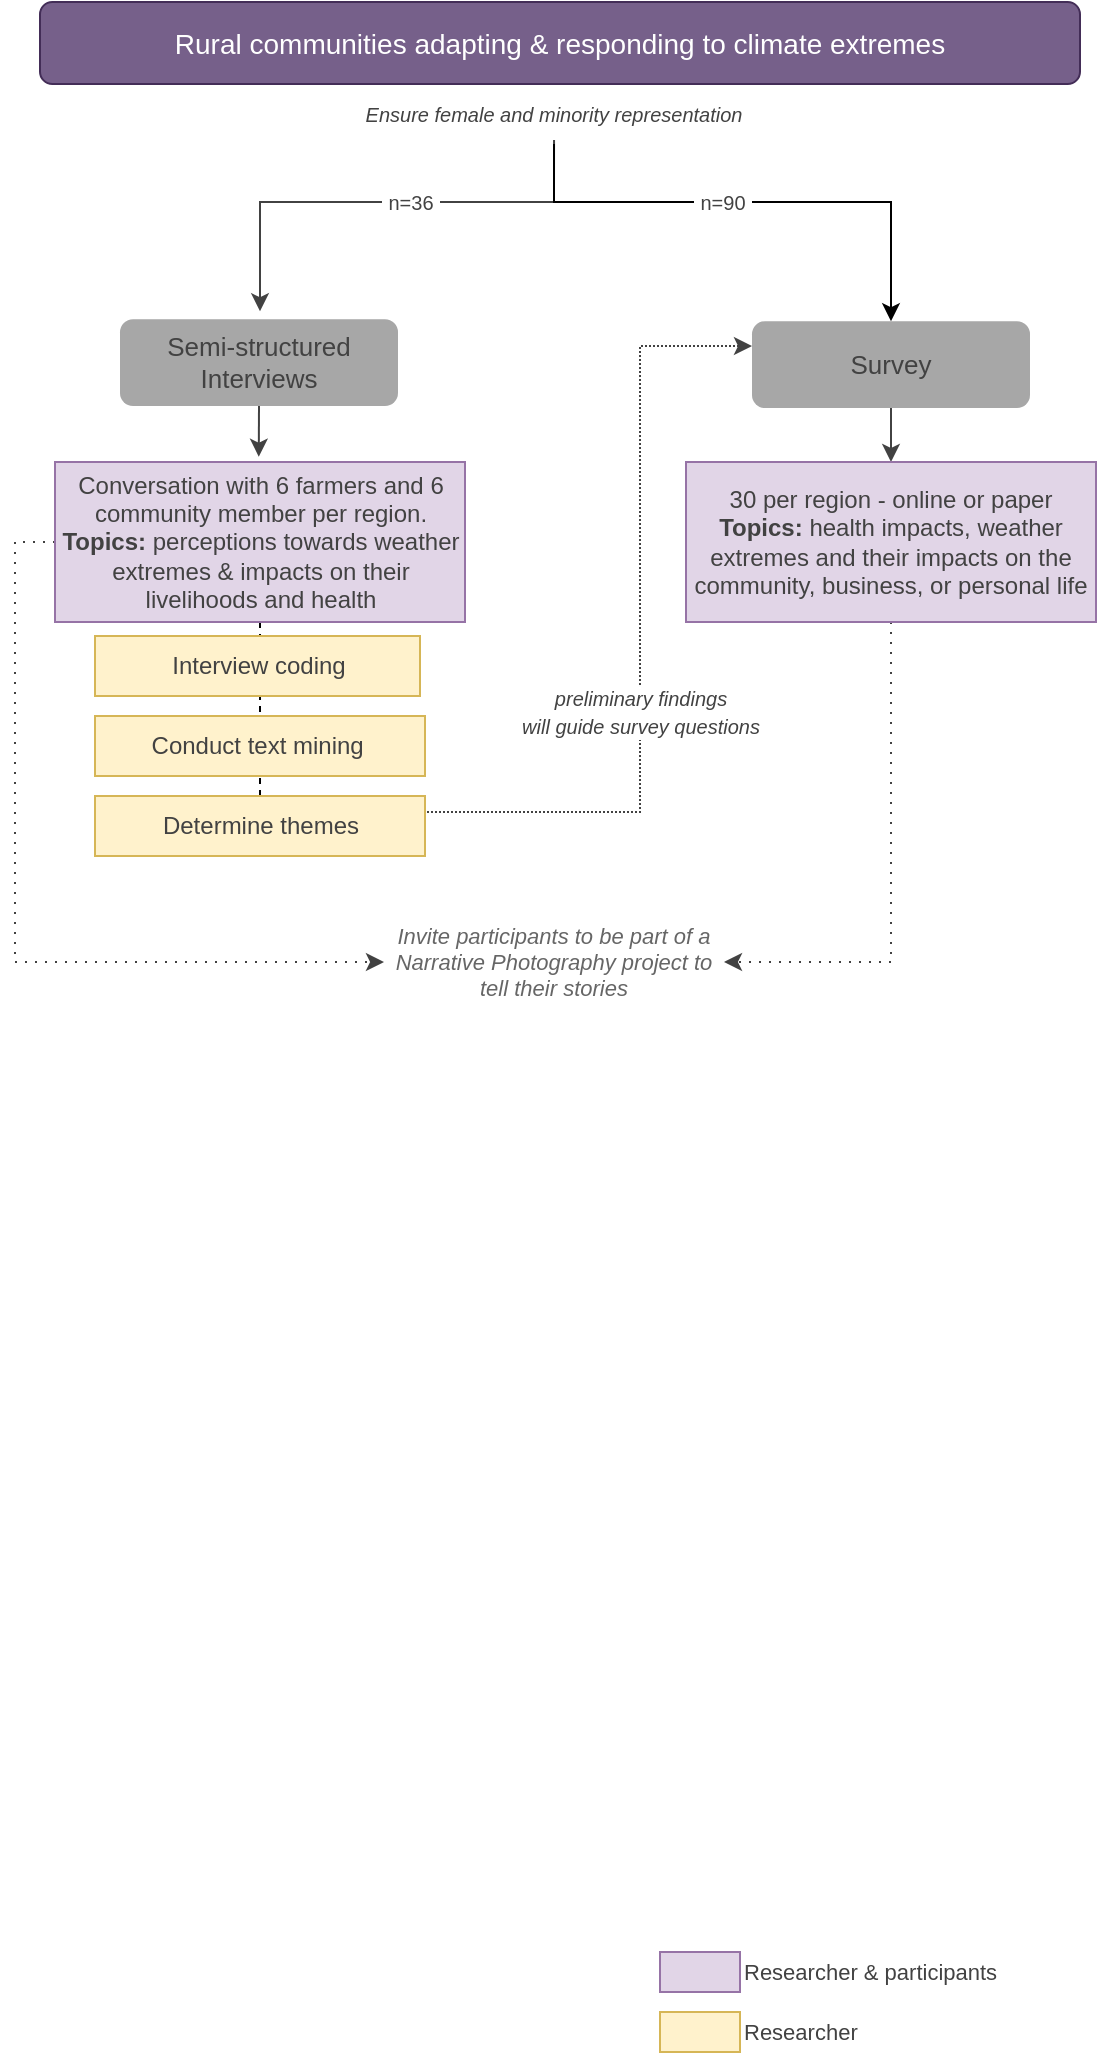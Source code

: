 <mxfile version="21.0.6" type="github">
  <diagram name="Page-1" id="A2n7465PFwcgOorXoR8B">
    <mxGraphModel dx="1272" dy="741" grid="1" gridSize="10" guides="1" tooltips="1" connect="1" arrows="1" fold="1" page="1" pageScale="1" pageWidth="850" pageHeight="1100" math="0" shadow="0">
      <root>
        <mxCell id="0" />
        <mxCell id="1" parent="0" />
        <mxCell id="DYThZtQyFXFm4Cya-OjV-68" value="&lt;i style=&quot;font-size: 10px;&quot;&gt;&lt;font color=&quot;#424242&quot;&gt;preliminary findings&lt;br&gt;will guide survey questions&lt;/font&gt;&lt;/i&gt;" style="edgeStyle=orthogonalEdgeStyle;rounded=0;orthogonalLoop=1;jettySize=auto;html=1;exitX=1;exitY=0.5;exitDx=0;exitDy=0;strokeColor=#424242;dashed=1;dashPattern=1 1;" edge="1" parent="1" source="DYThZtQyFXFm4Cya-OjV-90" target="DYThZtQyFXFm4Cya-OjV-28">
          <mxGeometry x="-0.18" relative="1" as="geometry">
            <Array as="points">
              <mxPoint x="500" y="425" />
              <mxPoint x="500" y="192" />
            </Array>
            <mxPoint y="1" as="offset" />
          </mxGeometry>
        </mxCell>
        <mxCell id="DYThZtQyFXFm4Cya-OjV-111" style="edgeStyle=orthogonalEdgeStyle;rounded=0;orthogonalLoop=1;jettySize=auto;html=1;exitX=0.5;exitY=1;exitDx=0;exitDy=0;entryX=0.497;entryY=-0.033;entryDx=0;entryDy=0;entryPerimeter=0;strokeColor=#424242;" edge="1" parent="1" source="DYThZtQyFXFm4Cya-OjV-5" target="DYThZtQyFXFm4Cya-OjV-85">
          <mxGeometry relative="1" as="geometry" />
        </mxCell>
        <mxCell id="DYThZtQyFXFm4Cya-OjV-5" value="Semi-structured&lt;br&gt;Interviews" style="text;html=1;align=center;verticalAlign=middle;whiteSpace=wrap;rounded=1;fontSize=13;fillColor=#A7A7A7;fontColor=#424242;strokeColor=none;" vertex="1" parent="1">
          <mxGeometry x="240" y="178.62" width="139" height="43.38" as="geometry" />
        </mxCell>
        <mxCell id="DYThZtQyFXFm4Cya-OjV-54" style="edgeStyle=orthogonalEdgeStyle;rounded=0;orthogonalLoop=1;jettySize=auto;html=1;fontColor=#424242;strokeColor=#424242;entryX=0.5;entryY=0;entryDx=0;entryDy=0;startArrow=none;" edge="1" parent="1">
          <mxGeometry relative="1" as="geometry">
            <mxPoint x="457.027" y="89" as="sourcePoint" />
            <mxPoint x="310" y="174.62" as="targetPoint" />
            <Array as="points">
              <mxPoint x="457" y="120" />
              <mxPoint x="310" y="120" />
            </Array>
          </mxGeometry>
        </mxCell>
        <mxCell id="DYThZtQyFXFm4Cya-OjV-55" value="&lt;font color=&quot;#424242&quot;&gt;&amp;nbsp;n=36&amp;nbsp;&lt;br&gt;&lt;/font&gt;" style="edgeLabel;html=1;align=center;verticalAlign=middle;resizable=0;points=[];fontSize=10;" vertex="1" connectable="0" parent="DYThZtQyFXFm4Cya-OjV-54">
          <mxGeometry x="0.778" y="-1" relative="1" as="geometry">
            <mxPoint x="76" y="-29" as="offset" />
          </mxGeometry>
        </mxCell>
        <mxCell id="DYThZtQyFXFm4Cya-OjV-7" value="Rural communities adapting &amp;amp; responding to climate extremes" style="text;html=1;align=center;verticalAlign=middle;whiteSpace=wrap;rounded=1;fontSize=14;fillColor=#76608a;strokeColor=#432D57;fontColor=#ffffff;" vertex="1" parent="1">
          <mxGeometry x="200" y="20" width="520" height="41" as="geometry" />
        </mxCell>
        <mxCell id="DYThZtQyFXFm4Cya-OjV-12" value="&lt;font style=&quot;font-size: 11px;&quot;&gt;Invite participants to be part of a Narrative Photography project to tell their stories&lt;/font&gt;" style="text;html=1;align=center;verticalAlign=middle;whiteSpace=wrap;rounded=0;fontColor=#666666;fontStyle=2;fontSize=11;dashed=1;dashPattern=1 1;" vertex="1" parent="1">
          <mxGeometry x="372" y="470" width="170" height="60" as="geometry" />
        </mxCell>
        <mxCell id="DYThZtQyFXFm4Cya-OjV-110" style="edgeStyle=orthogonalEdgeStyle;rounded=0;orthogonalLoop=1;jettySize=auto;html=1;exitX=0.5;exitY=1;exitDx=0;exitDy=0;entryX=0.5;entryY=0;entryDx=0;entryDy=0;strokeColor=#424242;" edge="1" parent="1" source="DYThZtQyFXFm4Cya-OjV-28" target="DYThZtQyFXFm4Cya-OjV-109">
          <mxGeometry relative="1" as="geometry" />
        </mxCell>
        <mxCell id="DYThZtQyFXFm4Cya-OjV-28" value="Survey" style="text;html=1;align=center;verticalAlign=middle;whiteSpace=wrap;rounded=1;fontSize=13;fillColor=#A7A7A7;fontColor=#424242;strokeColor=none;" vertex="1" parent="1">
          <mxGeometry x="556" y="179.62" width="139" height="43.38" as="geometry" />
        </mxCell>
        <mxCell id="DYThZtQyFXFm4Cya-OjV-108" value="&lt;font style=&quot;font-size: 10px;&quot; color=&quot;#424242&quot;&gt;&amp;nbsp;n=90&amp;nbsp;&lt;/font&gt;" style="edgeStyle=orthogonalEdgeStyle;rounded=0;orthogonalLoop=1;jettySize=auto;html=1;exitX=0.5;exitY=1;exitDx=0;exitDy=0;entryX=0.5;entryY=0;entryDx=0;entryDy=0;" edge="1" parent="1" source="DYThZtQyFXFm4Cya-OjV-6" target="DYThZtQyFXFm4Cya-OjV-28">
          <mxGeometry x="-0.126" relative="1" as="geometry">
            <Array as="points">
              <mxPoint x="457" y="120" />
              <mxPoint x="626" y="120" />
            </Array>
            <mxPoint as="offset" />
          </mxGeometry>
        </mxCell>
        <mxCell id="DYThZtQyFXFm4Cya-OjV-6" value="&lt;i&gt;Ensure female and minority representation&lt;br&gt;&lt;/i&gt;" style="text;html=1;align=center;verticalAlign=middle;whiteSpace=wrap;rounded=0;fontSize=10;fontColor=#424242;" vertex="1" parent="1">
          <mxGeometry x="357" y="61" width="200" height="30" as="geometry" />
        </mxCell>
        <mxCell id="DYThZtQyFXFm4Cya-OjV-97" value="" style="group;fontColor=#424242;" vertex="1" connectable="0" parent="1">
          <mxGeometry x="510" y="990" width="196" height="60" as="geometry" />
        </mxCell>
        <mxCell id="DYThZtQyFXFm4Cya-OjV-98" value="" style="rounded=0;whiteSpace=wrap;html=1;fontSize=13;fillColor=#e1d5e7;strokeColor=#9673a6;fontColor=#424242;" vertex="1" parent="DYThZtQyFXFm4Cya-OjV-97">
          <mxGeometry y="5" width="40" height="20" as="geometry" />
        </mxCell>
        <mxCell id="DYThZtQyFXFm4Cya-OjV-99" value="Researcher &amp;amp; participants" style="text;html=1;strokeColor=none;fillColor=none;align=left;verticalAlign=middle;whiteSpace=wrap;rounded=0;fontSize=11;fontColor=#424242;" vertex="1" parent="DYThZtQyFXFm4Cya-OjV-97">
          <mxGeometry x="40" width="155" height="30" as="geometry" />
        </mxCell>
        <mxCell id="DYThZtQyFXFm4Cya-OjV-100" value="" style="rounded=0;whiteSpace=wrap;html=1;fontSize=13;fillColor=#fff2cc;strokeColor=#d6b656;fontColor=#424242;" vertex="1" parent="DYThZtQyFXFm4Cya-OjV-97">
          <mxGeometry y="35" width="40" height="20" as="geometry" />
        </mxCell>
        <mxCell id="DYThZtQyFXFm4Cya-OjV-101" value="Researcher&amp;nbsp;" style="text;html=1;strokeColor=none;fillColor=none;align=left;verticalAlign=middle;whiteSpace=wrap;rounded=0;fontSize=11;fontColor=#424242;" vertex="1" parent="DYThZtQyFXFm4Cya-OjV-97">
          <mxGeometry x="40" y="30" width="156" height="30" as="geometry" />
        </mxCell>
        <mxCell id="DYThZtQyFXFm4Cya-OjV-89" value="" style="endArrow=none;dashed=1;html=1;rounded=0;fontSize=10;fontColor=#424242;elbow=vertical;entryX=0.5;entryY=1;entryDx=0;entryDy=0;" edge="1" parent="1" source="DYThZtQyFXFm4Cya-OjV-90" target="DYThZtQyFXFm4Cya-OjV-85">
          <mxGeometry width="50" height="50" relative="1" as="geometry">
            <mxPoint x="310" y="450.0" as="sourcePoint" />
            <mxPoint x="304.5" y="358" as="targetPoint" />
          </mxGeometry>
        </mxCell>
        <mxCell id="DYThZtQyFXFm4Cya-OjV-90" value="Determine themes" style="text;html=1;align=center;verticalAlign=middle;whiteSpace=wrap;rounded=0;fillColor=#fff2cc;strokeColor=#d6b656;fontColor=#424242;" vertex="1" parent="1">
          <mxGeometry x="227.5" y="417" width="165" height="30" as="geometry" />
        </mxCell>
        <mxCell id="DYThZtQyFXFm4Cya-OjV-91" value="Conduct text mining&amp;nbsp;" style="text;html=1;align=center;verticalAlign=middle;whiteSpace=wrap;rounded=0;fillColor=#fff2cc;strokeColor=#d6b656;fontColor=#424242;" vertex="1" parent="1">
          <mxGeometry x="227.5" y="377" width="165" height="30" as="geometry" />
        </mxCell>
        <mxCell id="DYThZtQyFXFm4Cya-OjV-92" value="Interview coding" style="text;html=1;align=center;verticalAlign=middle;whiteSpace=wrap;rounded=0;fillColor=#fff2cc;strokeColor=#d6b656;fontColor=#424242;" vertex="1" parent="1">
          <mxGeometry x="227.5" y="337" width="162.5" height="30" as="geometry" />
        </mxCell>
        <mxCell id="DYThZtQyFXFm4Cya-OjV-112" style="edgeStyle=orthogonalEdgeStyle;rounded=0;orthogonalLoop=1;jettySize=auto;html=1;exitX=0;exitY=0.5;exitDx=0;exitDy=0;entryX=0;entryY=0.5;entryDx=0;entryDy=0;strokeColor=#424242;dashed=1;dashPattern=1 4;" edge="1" parent="1" source="DYThZtQyFXFm4Cya-OjV-85" target="DYThZtQyFXFm4Cya-OjV-12">
          <mxGeometry relative="1" as="geometry" />
        </mxCell>
        <mxCell id="DYThZtQyFXFm4Cya-OjV-85" value="Conversation with 6 farmers and 6 community member per region.&lt;br&gt;&lt;b&gt;Topics:&lt;/b&gt; perceptions towards weather extremes &amp;amp; impacts on their livelihoods and health" style="text;html=1;align=center;verticalAlign=middle;whiteSpace=wrap;rounded=0;fillColor=#e1d5e7;strokeColor=#9673a6;fontColor=#424242;" vertex="1" parent="1">
          <mxGeometry x="207.5" y="250" width="205" height="80" as="geometry" />
        </mxCell>
        <mxCell id="DYThZtQyFXFm4Cya-OjV-113" style="edgeStyle=orthogonalEdgeStyle;rounded=0;orthogonalLoop=1;jettySize=auto;html=1;exitX=0.5;exitY=1;exitDx=0;exitDy=0;entryX=1;entryY=0.5;entryDx=0;entryDy=0;strokeColor=#424242;dashed=1;dashPattern=1 4;" edge="1" parent="1" source="DYThZtQyFXFm4Cya-OjV-109" target="DYThZtQyFXFm4Cya-OjV-12">
          <mxGeometry relative="1" as="geometry" />
        </mxCell>
        <mxCell id="DYThZtQyFXFm4Cya-OjV-109" value="30 per region - online or paper&lt;br&gt;&lt;b&gt;Topics: &lt;/b&gt;health impacts, weather extremes and their impacts on the community, business, or personal life" style="text;html=1;align=center;verticalAlign=middle;whiteSpace=wrap;rounded=0;fillColor=#e1d5e7;strokeColor=#9673a6;fontColor=#424242;" vertex="1" parent="1">
          <mxGeometry x="523" y="250" width="205" height="80" as="geometry" />
        </mxCell>
      </root>
    </mxGraphModel>
  </diagram>
</mxfile>
